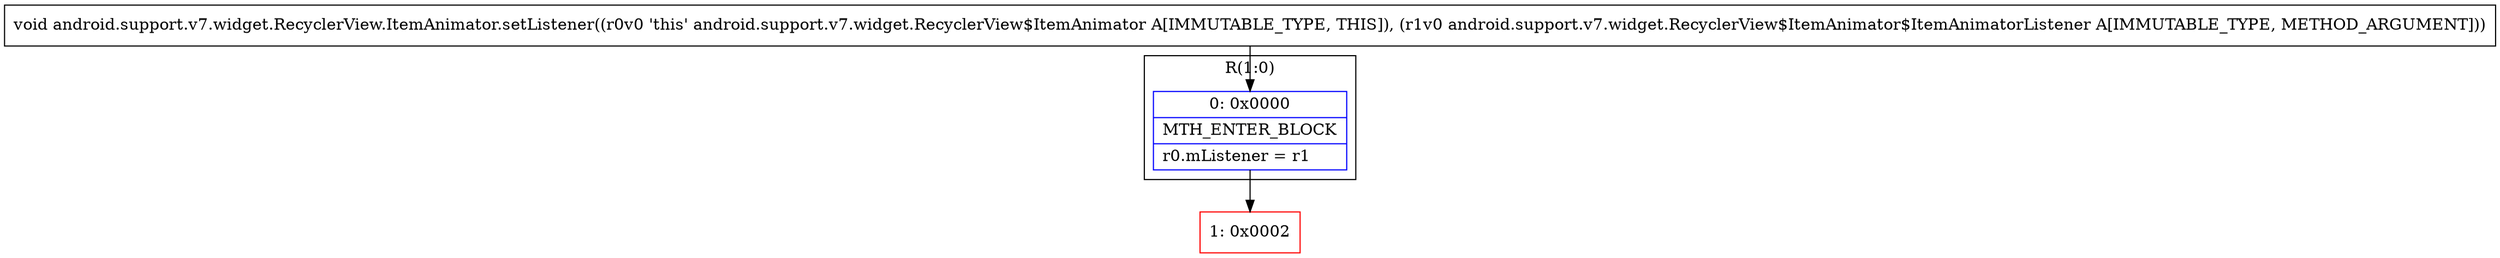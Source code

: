 digraph "CFG forandroid.support.v7.widget.RecyclerView.ItemAnimator.setListener(Landroid\/support\/v7\/widget\/RecyclerView$ItemAnimator$ItemAnimatorListener;)V" {
subgraph cluster_Region_881034814 {
label = "R(1:0)";
node [shape=record,color=blue];
Node_0 [shape=record,label="{0\:\ 0x0000|MTH_ENTER_BLOCK\l|r0.mListener = r1\l}"];
}
Node_1 [shape=record,color=red,label="{1\:\ 0x0002}"];
MethodNode[shape=record,label="{void android.support.v7.widget.RecyclerView.ItemAnimator.setListener((r0v0 'this' android.support.v7.widget.RecyclerView$ItemAnimator A[IMMUTABLE_TYPE, THIS]), (r1v0 android.support.v7.widget.RecyclerView$ItemAnimator$ItemAnimatorListener A[IMMUTABLE_TYPE, METHOD_ARGUMENT])) }"];
MethodNode -> Node_0;
Node_0 -> Node_1;
}

